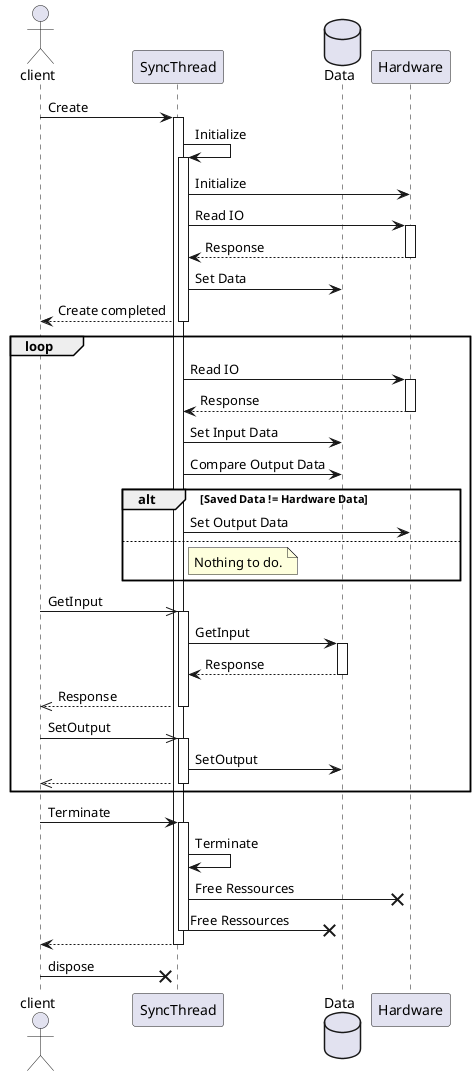 @startuml
actor client
participant SyncThread
database Data
participant Hardware
client -> SyncThread : Create
activate SyncThread
SyncThread -> SyncThread : Initialize
activate SyncThread
SyncThread -> Hardware : Initialize


SyncThread -> Hardware : Read IO
activate Hardware
SyncThread <-- Hardware : Response
deactivate Hardware
SyncThread -> Data : Set Data
client <-- SyncThread : Create completed 
deactivate SyncThread

loop
	SyncThread -> Hardware : Read IO
	activate Hardware
	SyncThread <-- Hardware : Response
	deactivate Hardware
	SyncThread -> Data: Set Input Data
	SyncThread -> Data: Compare Output Data

	alt Saved Data != Hardware Data
		SyncThread -> Hardware : Set Output Data
	else
		note right of SyncThread
			Nothing to do.
		end note
	end
    
	client ->> SyncThread : GetInput
	activate SyncThread
	SyncThread -> Data : GetInput
	activate Data
	SyncThread <-- Data : Response
	deactivate Data
	client <<-- SyncThread: Response
	deactivate SyncThread
    
	client ->> SyncThread : SetOutput
	activate SyncThread
	SyncThread -> Data : SetOutput

	
	client <<-- SyncThread
	deactivate SyncThread

end

client -> SyncThread : Terminate
activate SyncThread
SyncThread -> SyncThread : Terminate

SyncThread -x Hardware : Free Ressources
SyncThread -x Data : Free Ressources

deactivate SyncThread
client <-- SyncThread
deactivate SyncThread
deactivate SyncThread

client -x SyncThread : dispose
@enduml
